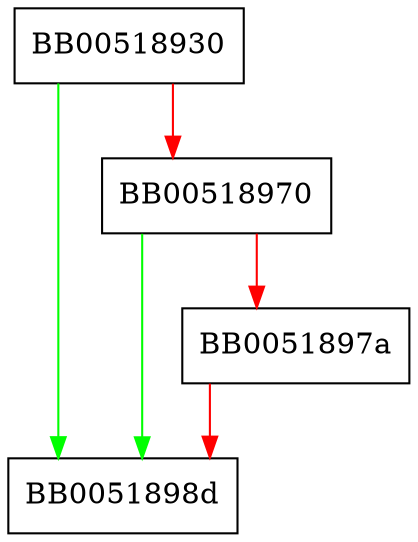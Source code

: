 digraph ASN1_UTCTIME_set_string {
  node [shape="box"];
  graph [splines=ortho];
  BB00518930 -> BB0051898d [color="green"];
  BB00518930 -> BB00518970 [color="red"];
  BB00518970 -> BB0051898d [color="green"];
  BB00518970 -> BB0051897a [color="red"];
  BB0051897a -> BB0051898d [color="red"];
}